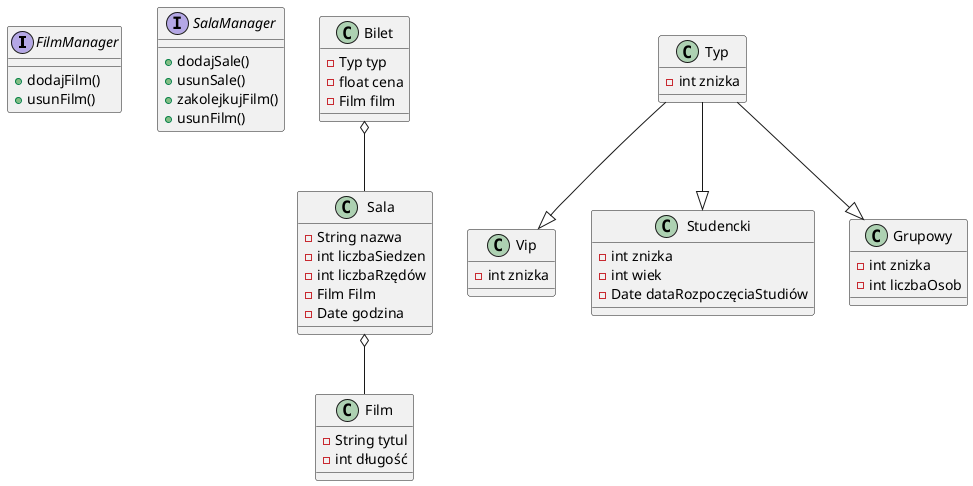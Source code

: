 @startuml Kino
interface FilmManager {
    +dodajFilm()
    +usunFilm()
}

interface SalaManager {
    +dodajSale()
    +usunSale()
    +zakolejkujFilm()
    +usunFilm()
}

class Sala {
    -String nazwa
    -int liczbaSiedzen
    -int liczbaRzędów
    -Film Film
    -Date godzina
}

class Film {
    -String tytul
    -int długość
}

class Bilet {
    -Typ typ
    -float cena
    -Film film
}

class Typ {
    -int znizka
}

Typ --|> Vip
Typ --|> Studencki
Typ --|> Grupowy

class Vip {
    -int znizka
}

class Grupowy {
    -int znizka
    -int liczbaOsob
}

class Studencki {
    -int znizka
    -int wiek
    -Date dataRozpoczęciaStudiów
}

Sala o-- Film
Bilet o-- Sala


@enduml